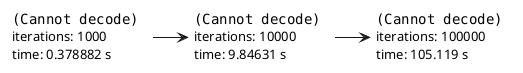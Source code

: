 @startuml

<style>
note {
    backgroundcolor white
    linecolor transparent
}
</style>
note as im3
    <img:/home/darcy/Documents/parallelism/heastSeq/img_1000.png>
    iterations: 1000
    time: 0.378882 s
end note

note as im4
    <img:/home/darcy/Documents/parallelism/heastSeq/img_10000.png>
    iterations: 10000
    time: 9.84631 s
end note

note as im5
    <img:/home/darcy/Documents/parallelism/heastSeq/img_100000.png>
    iterations: 100000
    time: 105.119 s
end note

im3 -> im4
im4 -> im5
@enduml